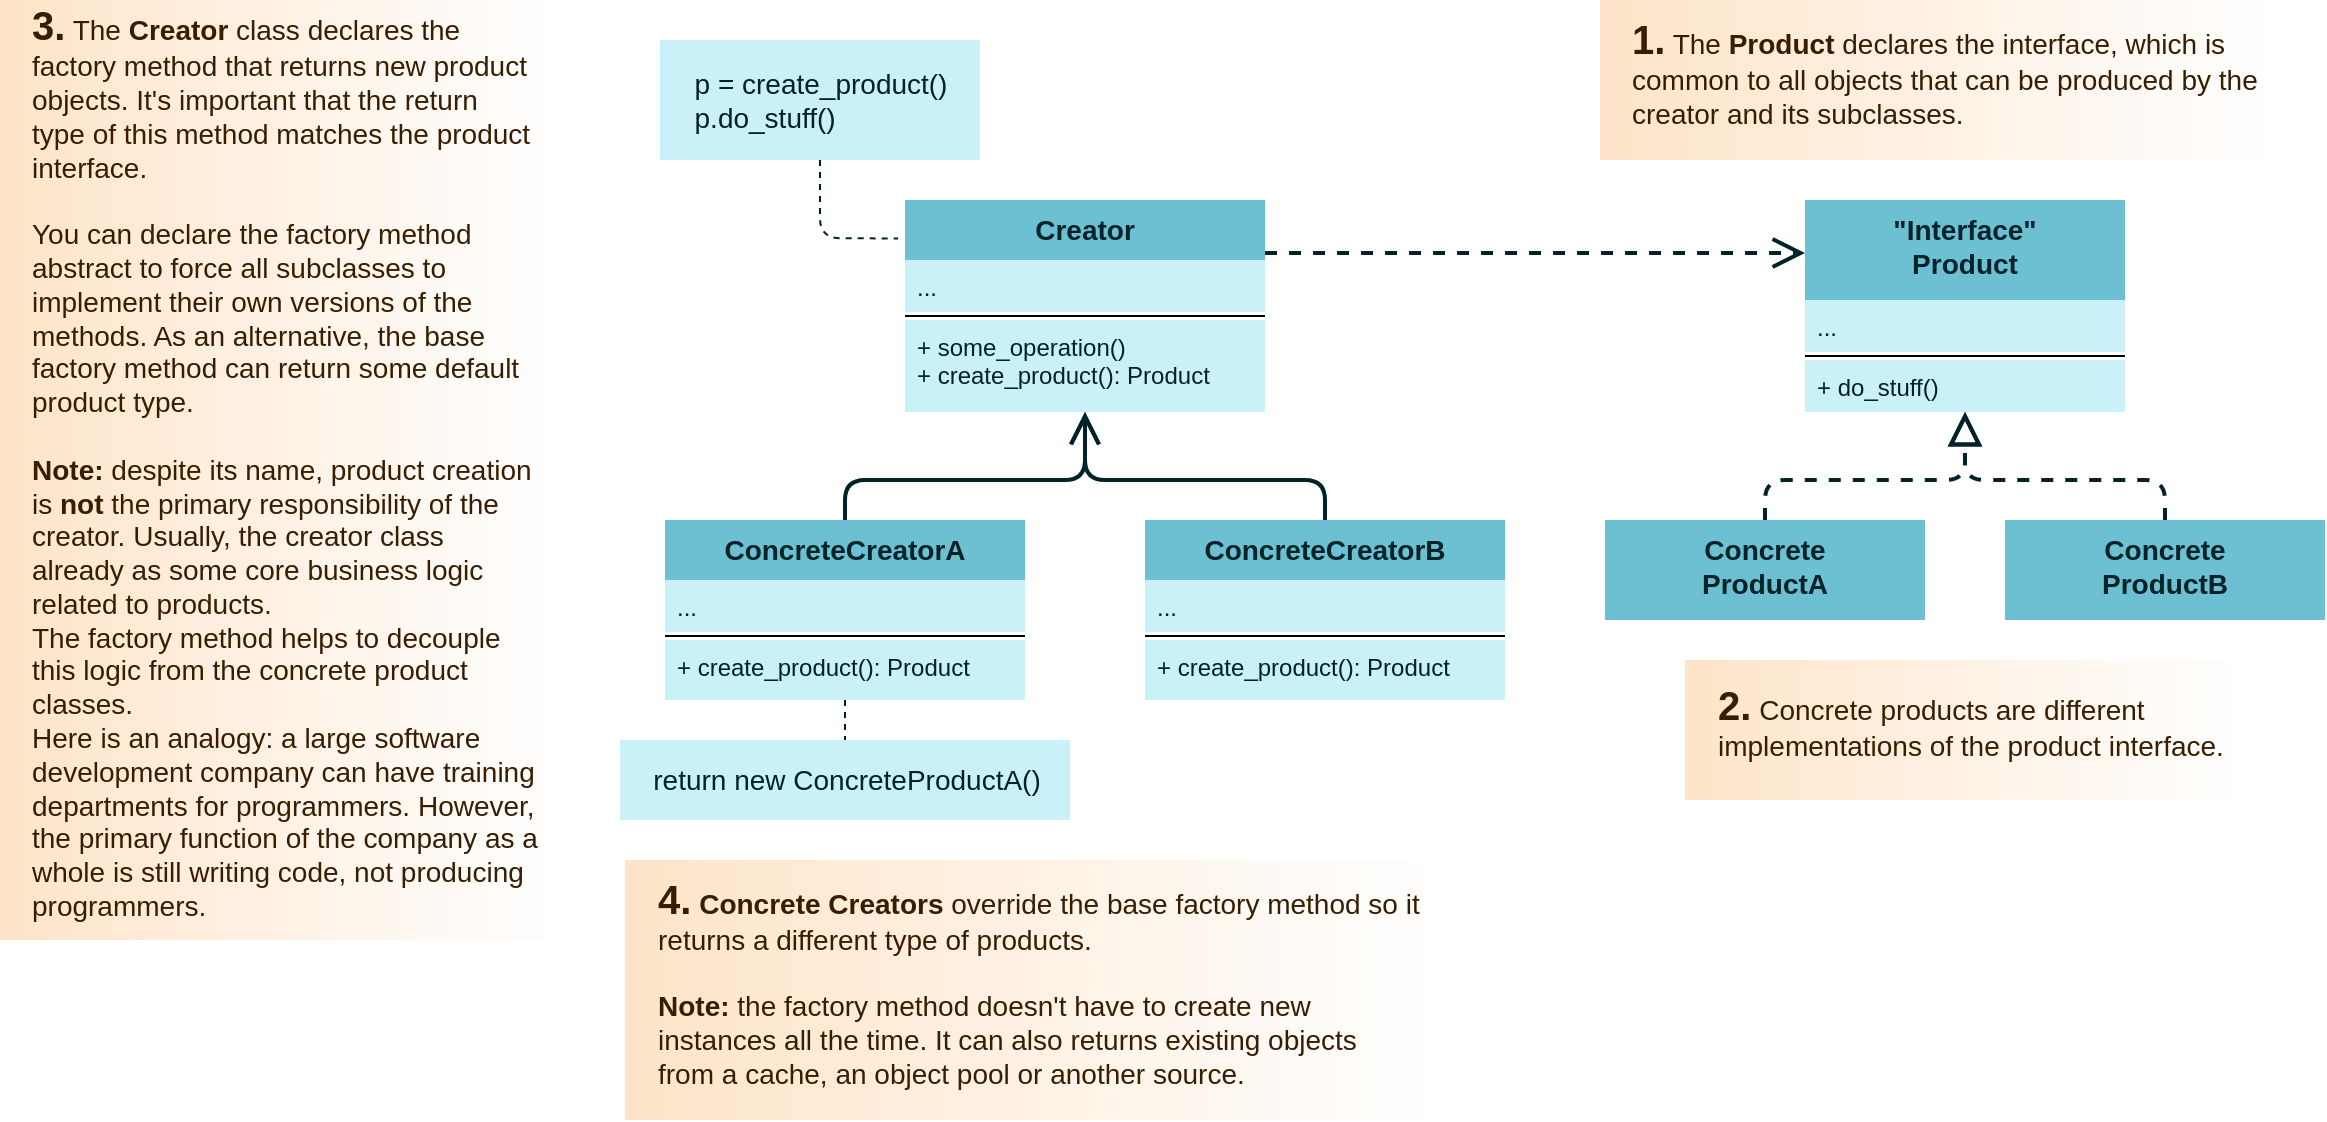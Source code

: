 <mxfile version="13.6.5">
    <diagram id="U3TSOpRmrltZot66hm7w" name="Page-1">
        <mxGraphModel dx="1558" dy="669" grid="0" gridSize="10" guides="1" tooltips="1" connect="1" arrows="1" fold="1" page="0" pageScale="1" pageWidth="827" pageHeight="1169" background="#FFFFFF" math="0" shadow="0">
            <root>
                <mxCell id="0"/>
                <mxCell id="1" parent="0"/>
                <mxCell id="20" value="" style="endArrow=block;dashed=1;endFill=0;endSize=12;html=1;fontSize=14;fontColor=#00232A;exitX=0.5;exitY=0;exitDx=0;exitDy=0;strokeColor=#00232A;entryX=0.5;entryY=1;entryDx=0;entryDy=0;strokeWidth=2;" parent="1" source="19" target="10" edge="1">
                    <mxGeometry width="160" relative="1" as="geometry">
                        <mxPoint x="252.5" y="310" as="sourcePoint"/>
                        <mxPoint x="602.5" y="300" as="targetPoint"/>
                        <Array as="points">
                            <mxPoint x="712.5" y="320"/>
                            <mxPoint x="612.5" y="320"/>
                        </Array>
                    </mxGeometry>
                </mxCell>
                <mxCell id="24" value="" style="endArrow=block;dashed=1;endFill=0;endSize=12;html=1;fontSize=14;fontColor=#00232A;exitX=0.5;exitY=0;exitDx=0;exitDy=0;strokeColor=#00232A;entryX=0.5;entryY=1;entryDx=0;entryDy=0;entryPerimeter=0;strokeWidth=2;" parent="1" source="15" target="13" edge="1">
                    <mxGeometry width="160" relative="1" as="geometry">
                        <mxPoint x="152.5" y="272.5" as="sourcePoint"/>
                        <mxPoint x="702.5" y="300" as="targetPoint"/>
                        <Array as="points">
                            <mxPoint x="512.5" y="320"/>
                            <mxPoint x="612.5" y="320"/>
                        </Array>
                    </mxGeometry>
                </mxCell>
                <mxCell id="25" value="&lt;div&gt;&lt;b&gt;&lt;font style=&quot;font-size: 20px&quot;&gt;1.&lt;/font&gt;&lt;/b&gt; The &lt;b&gt;Product&lt;/b&gt; declares the interface,&amp;nbsp;&lt;span&gt;which is&amp;nbsp;&lt;/span&gt;&lt;/div&gt;&lt;div&gt;&lt;span&gt;common to all objects&amp;nbsp;&lt;/span&gt;&lt;span&gt;that can be produced by the&lt;/span&gt;&lt;/div&gt;&lt;div&gt;&lt;span&gt;creator and its subclasses.&lt;/span&gt;&lt;/div&gt;" style="html=1;strokeWidth=2;fontSize=14;align=left;fillColor=#FDE4C9;labelBorderColor=none;fontColor=#391d00;spacing=16;spacingBottom=8;gradientColor=#ffffff;gradientDirection=east;strokeColor=none;" parent="1" vertex="1">
                    <mxGeometry x="430" y="80" width="340" height="80" as="geometry"/>
                </mxCell>
                <mxCell id="26" value="&lt;b&gt;&lt;font style=&quot;font-size: 20px&quot;&gt;2.&lt;/font&gt;&lt;/b&gt;&amp;nbsp;Concrete products are different&lt;br&gt;implementations of the product interface." style="html=1;strokeWidth=2;fontSize=14;align=left;fillColor=#FDE4C9;labelBorderColor=none;fontColor=#391d00;spacing=16;spacingBottom=8;gradientColor=#ffffff;gradientDirection=east;strokeColor=none;" parent="1" vertex="1">
                    <mxGeometry x="472.5" y="410" width="280" height="70" as="geometry"/>
                </mxCell>
                <mxCell id="32" value="&lt;b&gt;&lt;font style=&quot;font-size: 20px&quot;&gt;3.&lt;/font&gt;&lt;/b&gt; The &lt;b&gt;Creator&lt;/b&gt; class declares the&lt;br&gt;factory method that returns new product&lt;br&gt;objects. It's important that the return&lt;br&gt;type of this method matches the product&lt;br&gt;interface.&lt;br&gt;&lt;br&gt;You can declare the factory method&lt;br&gt;abstract to force all subclasses to&amp;nbsp;&lt;br&gt;implement their own versions of the&lt;br&gt;methods. As an alternative, the base&amp;nbsp;&lt;br&gt;factory method can return some default&lt;br&gt;product type.&lt;br&gt;&lt;b&gt;&lt;br&gt;Note:&lt;/b&gt; despite its name, product creation&lt;br&gt;is &lt;b&gt;not&lt;/b&gt; the primary responsibility of the&lt;br&gt;creator. Usually, the creator class&lt;br&gt;already as some core business logic&lt;br&gt;related to products.&lt;br&gt;The factory method helps to decouple&lt;br&gt;this logic from the concrete product&lt;br&gt;classes.&lt;br&gt;Here is an analogy: a large software&lt;br&gt;development company can have training &lt;br&gt;departments for programmers. However,&lt;br&gt;the primary function of the company as a&lt;br&gt;whole is still writing code, not producing&lt;br&gt;programmers." style="html=1;strokeWidth=2;fontSize=14;align=left;fillColor=#FDE4C9;labelBorderColor=none;fontColor=#391d00;spacing=16;spacingBottom=8;gradientColor=#ffffff;gradientDirection=east;strokeColor=none;" parent="1" vertex="1">
                    <mxGeometry x="-370" y="80" width="280" height="470" as="geometry"/>
                </mxCell>
                <mxCell id="35" value="" style="endArrow=open;dashed=1;endFill=0;endSize=12;html=1;fontSize=14;fontColor=#391d00;entryX=0;entryY=0.25;entryDx=0;entryDy=0;exitX=1;exitY=0.25;exitDx=0;exitDy=0;strokeColor=#00232A;strokeWidth=2;" parent="1" source="28" target="10" edge="1">
                    <mxGeometry width="160" relative="1" as="geometry">
                        <mxPoint x="112.5" y="400" as="sourcePoint"/>
                        <mxPoint x="272.5" y="400" as="targetPoint"/>
                    </mxGeometry>
                </mxCell>
                <mxCell id="36" value="&lt;font color=&quot;#00232a&quot;&gt;p = create_product()&lt;br&gt;&lt;div style=&quot;text-align: left&quot;&gt;&lt;span&gt;p.do_stuff()&lt;/span&gt;&lt;/div&gt;&lt;/font&gt;" style="html=1;strokeWidth=2;fontSize=14;fontColor=#391d00;strokeColor=none;fillColor=#CAF0F8;spacing=4;" parent="1" vertex="1">
                    <mxGeometry x="-40" y="100" width="160" height="60" as="geometry"/>
                </mxCell>
                <mxCell id="39" value="" style="endArrow=none;endFill=0;endSize=12;html=1;strokeColor=#00232A;fontSize=14;fontColor=#391d00;exitX=0.5;exitY=1;exitDx=0;exitDy=0;entryX=-0.019;entryY=0.182;entryDx=0;entryDy=0;entryPerimeter=0;dashed=1;" parent="1" source="36" target="28" edge="1">
                    <mxGeometry width="160" relative="1" as="geometry">
                        <mxPoint x="100" y="370" as="sourcePoint"/>
                        <mxPoint x="260" y="370" as="targetPoint"/>
                        <Array as="points">
                            <mxPoint x="40" y="199"/>
                        </Array>
                    </mxGeometry>
                </mxCell>
                <mxCell id="51" value="" style="endArrow=open;endFill=1;endSize=12;html=1;strokeColor=#00232A;fontSize=14;fontColor=#391d00;exitX=0.5;exitY=0;exitDx=0;exitDy=0;entryX=0.5;entryY=1;entryDx=0;entryDy=0;entryPerimeter=0;strokeWidth=2;" parent="1" source="41" target="31" edge="1">
                    <mxGeometry width="160" relative="1" as="geometry">
                        <mxPoint x="272.5" y="330" as="sourcePoint"/>
                        <mxPoint x="172.5" y="290" as="targetPoint"/>
                        <Array as="points">
                            <mxPoint x="52.5" y="320"/>
                            <mxPoint x="172.5" y="320"/>
                        </Array>
                    </mxGeometry>
                </mxCell>
                <mxCell id="52" value="" style="endArrow=open;endFill=1;endSize=12;html=1;strokeColor=#00232A;fontSize=14;fontColor=#391d00;entryX=0.5;entryY=1;entryDx=0;entryDy=0;exitX=0.5;exitY=0;exitDx=0;exitDy=0;strokeWidth=2;" parent="1" source="46" target="28" edge="1">
                    <mxGeometry width="160" relative="1" as="geometry">
                        <mxPoint x="352.5" y="315" as="sourcePoint"/>
                        <mxPoint x="252.5" y="275" as="targetPoint"/>
                        <Array as="points">
                            <mxPoint x="292.5" y="320"/>
                            <mxPoint x="172.5" y="320"/>
                        </Array>
                    </mxGeometry>
                </mxCell>
                <mxCell id="53" value="&lt;font color=&quot;#00232a&quot;&gt;return new ConcreteProductA()&lt;/font&gt;" style="html=1;strokeWidth=2;fontSize=14;fontColor=#391d00;strokeColor=none;fillColor=#CAF0F8;spacing=4;" parent="1" vertex="1">
                    <mxGeometry x="-60" y="450" width="225" height="40" as="geometry"/>
                </mxCell>
                <mxCell id="54" value="" style="endArrow=none;html=1;edgeStyle=orthogonalEdgeStyle;strokeColor=#00232A;strokeWidth=1;fontSize=14;fontColor=#391d00;exitX=0.5;exitY=1;exitDx=0;exitDy=0;entryX=0.5;entryY=0;entryDx=0;entryDy=0;dashed=1;" parent="1" source="41" target="53" edge="1">
                    <mxGeometry relative="1" as="geometry">
                        <mxPoint x="-27.5" y="260" as="sourcePoint"/>
                        <mxPoint x="132.5" y="260" as="targetPoint"/>
                    </mxGeometry>
                </mxCell>
                <mxCell id="58" value="&lt;b&gt;&lt;font style=&quot;font-size: 20px&quot;&gt;4.&lt;/font&gt;&lt;/b&gt;&amp;nbsp;&lt;b&gt;Concrete Creators&lt;/b&gt; override the base factory method so it&lt;br&gt;returns a different type of products.&lt;br&gt;&lt;br&gt;&lt;b&gt;Note:&lt;/b&gt; the factory method doesn't have to create new &lt;br&gt;instances all the time. It can also returns existing objects&lt;br&gt;from a cache, an object pool or another source." style="html=1;strokeWidth=2;fontSize=14;align=left;fillColor=#FDE4C9;labelBorderColor=none;fontColor=#391d00;spacing=16;spacingBottom=8;gradientColor=#ffffff;gradientDirection=east;strokeColor=none;" parent="1" vertex="1">
                    <mxGeometry x="-57.5" y="510" width="410" height="130" as="geometry"/>
                </mxCell>
                <mxCell id="10" value="&quot;Interface&quot;&#10;Product" style="swimlane;fontStyle=1;align=center;verticalAlign=top;childLayout=stackLayout;horizontal=1;startSize=50;horizontalStack=0;resizeParent=1;resizeParentMax=0;resizeLast=0;collapsible=1;marginBottom=0;fontColor=#00232A;fillColor=#6DC0D2;strokeWidth=2;fontSize=14;strokeColor=none;" parent="1" vertex="1">
                    <mxGeometry x="532.5" y="180" width="160" height="106" as="geometry"/>
                </mxCell>
                <mxCell id="11" value="..." style="text;strokeColor=none;align=left;verticalAlign=top;spacingLeft=4;spacingRight=4;overflow=hidden;rotatable=0;points=[[0,0.5],[1,0.5]];portConstraint=eastwest;fontColor=#00232A;fillColor=#CAF0F8;" parent="10" vertex="1">
                    <mxGeometry y="50" width="160" height="26" as="geometry"/>
                </mxCell>
                <mxCell id="12" value="" style="line;strokeWidth=1;fillColor=none;align=left;verticalAlign=middle;spacingTop=-1;spacingLeft=3;spacingRight=3;rotatable=0;labelPosition=right;points=[];portConstraint=eastwest;" parent="10" vertex="1">
                    <mxGeometry y="76" width="160" height="4" as="geometry"/>
                </mxCell>
                <mxCell id="13" value="+ do_stuff()" style="text;strokeColor=none;align=left;verticalAlign=top;spacingLeft=4;spacingRight=4;overflow=hidden;rotatable=0;points=[[0,0.5],[1,0.5]];portConstraint=eastwest;fontColor=#00232A;fillColor=#CAF0F8;" parent="10" vertex="1">
                    <mxGeometry y="80" width="160" height="26" as="geometry"/>
                </mxCell>
                <mxCell id="46" value="ConcreteCreatorB" style="swimlane;fontStyle=1;align=center;verticalAlign=top;childLayout=stackLayout;horizontal=1;startSize=30;horizontalStack=0;resizeParent=1;resizeParentMax=0;resizeLast=0;collapsible=1;marginBottom=0;fontColor=#00232A;fillColor=#6DC0D2;strokeWidth=2;fontSize=14;strokeColor=none;" parent="1" vertex="1">
                    <mxGeometry x="202.5" y="340" width="180" height="90" as="geometry"/>
                </mxCell>
                <mxCell id="47" value="..." style="text;strokeColor=none;align=left;verticalAlign=top;spacingLeft=4;spacingRight=4;overflow=hidden;rotatable=0;points=[[0,0.5],[1,0.5]];portConstraint=eastwest;fontColor=#00232A;fillColor=#CAF0F8;" parent="46" vertex="1">
                    <mxGeometry y="30" width="180" height="26" as="geometry"/>
                </mxCell>
                <mxCell id="48" value="" style="line;strokeWidth=1;fillColor=none;align=left;verticalAlign=middle;spacingTop=0;spacingLeft=3;spacingRight=3;rotatable=0;labelPosition=right;points=[];portConstraint=eastwest;" parent="46" vertex="1">
                    <mxGeometry y="56" width="180" height="4" as="geometry"/>
                </mxCell>
                <mxCell id="49" value="+ create_product(): Product" style="text;strokeColor=none;align=left;verticalAlign=top;spacingLeft=4;spacingRight=4;overflow=hidden;rotatable=0;points=[[0,0.5],[1,0.5]];portConstraint=eastwest;fontColor=#00232A;fillColor=#CAF0F8;" parent="46" vertex="1">
                    <mxGeometry y="60" width="180" height="30" as="geometry"/>
                </mxCell>
                <mxCell id="19" value="Concrete&#10;ProductB" style="swimlane;fontStyle=1;align=center;verticalAlign=top;childLayout=stackLayout;horizontal=1;startSize=50;horizontalStack=0;resizeParent=1;resizeParentMax=0;resizeLast=0;collapsible=1;marginBottom=0;fontColor=#00232A;fillColor=#6DC0D2;strokeWidth=2;fontSize=14;strokeColor=none;" parent="1" vertex="1">
                    <mxGeometry x="632.5" y="340" width="160" height="58" as="geometry"/>
                </mxCell>
                <mxCell id="15" value="Concrete&#10;ProductA" style="swimlane;fontStyle=1;align=center;verticalAlign=top;childLayout=stackLayout;horizontal=1;startSize=50;horizontalStack=0;resizeParent=1;resizeParentMax=0;resizeLast=0;collapsible=1;marginBottom=0;fontColor=#00232A;fillColor=#6DC0D2;strokeWidth=2;fontSize=14;strokeColor=none;" parent="1" vertex="1">
                    <mxGeometry x="432.5" y="340" width="160" height="58" as="geometry"/>
                </mxCell>
                <mxCell id="28" value="Creator" style="swimlane;fontStyle=1;align=center;verticalAlign=top;childLayout=stackLayout;horizontal=1;startSize=30;horizontalStack=0;resizeParent=1;resizeParentMax=0;resizeLast=0;collapsible=1;marginBottom=0;fontColor=#00232A;fillColor=#6DC0D2;strokeWidth=2;fontSize=14;strokeColor=none;" parent="1" vertex="1">
                    <mxGeometry x="82.5" y="180" width="180" height="106" as="geometry"/>
                </mxCell>
                <mxCell id="29" value="..." style="text;strokeColor=none;align=left;verticalAlign=top;spacingLeft=4;spacingRight=4;overflow=hidden;rotatable=0;points=[[0,0.5],[1,0.5]];portConstraint=eastwest;fontColor=#00232A;fillColor=#CAF0F8;" parent="28" vertex="1">
                    <mxGeometry y="30" width="180" height="26" as="geometry"/>
                </mxCell>
                <mxCell id="30" value="" style="line;strokeWidth=1;fillColor=none;align=left;verticalAlign=middle;spacingTop=0;spacingLeft=3;spacingRight=3;rotatable=0;labelPosition=right;points=[];portConstraint=eastwest;" parent="28" vertex="1">
                    <mxGeometry y="56" width="180" height="4" as="geometry"/>
                </mxCell>
                <mxCell id="31" value="+ some_operation()&#10;+ create_product(): Product" style="text;strokeColor=none;align=left;verticalAlign=top;spacingLeft=4;spacingRight=4;overflow=hidden;rotatable=0;points=[[0,0.5],[1,0.5]];portConstraint=eastwest;fontColor=#00232A;fillColor=#CAF0F8;" parent="28" vertex="1">
                    <mxGeometry y="60" width="180" height="46" as="geometry"/>
                </mxCell>
                <mxCell id="41" value="ConcreteCreatorA" style="swimlane;fontStyle=1;align=center;verticalAlign=top;childLayout=stackLayout;horizontal=1;startSize=30;horizontalStack=0;resizeParent=1;resizeParentMax=0;resizeLast=0;collapsible=1;marginBottom=0;fontColor=#00232A;fillColor=#6DC0D2;strokeWidth=2;fontSize=14;strokeColor=none;" parent="1" vertex="1">
                    <mxGeometry x="-37.5" y="340" width="180" height="90" as="geometry"/>
                </mxCell>
                <mxCell id="42" value="..." style="text;strokeColor=none;align=left;verticalAlign=top;spacingLeft=4;spacingRight=4;overflow=hidden;rotatable=0;points=[[0,0.5],[1,0.5]];portConstraint=eastwest;fontColor=#00232A;fillColor=#CAF0F8;" parent="41" vertex="1">
                    <mxGeometry y="30" width="180" height="26" as="geometry"/>
                </mxCell>
                <mxCell id="43" value="" style="line;strokeWidth=1;fillColor=none;align=left;verticalAlign=middle;spacingTop=0;spacingLeft=3;spacingRight=3;rotatable=0;labelPosition=right;points=[];portConstraint=eastwest;" parent="41" vertex="1">
                    <mxGeometry y="56" width="180" height="4" as="geometry"/>
                </mxCell>
                <mxCell id="44" value="+ create_product(): Product" style="text;strokeColor=none;align=left;verticalAlign=top;spacingLeft=4;spacingRight=4;overflow=hidden;rotatable=0;points=[[0,0.5],[1,0.5]];portConstraint=eastwest;fontColor=#00232A;fillColor=#CAF0F8;" parent="41" vertex="1">
                    <mxGeometry y="60" width="180" height="30" as="geometry"/>
                </mxCell>
            </root>
        </mxGraphModel>
    </diagram>
</mxfile>